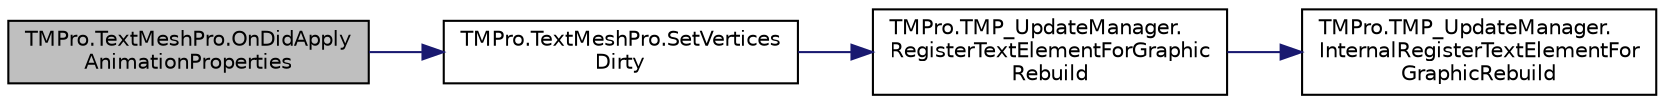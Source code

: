 digraph "TMPro.TextMeshPro.OnDidApplyAnimationProperties"
{
 // LATEX_PDF_SIZE
  edge [fontname="Helvetica",fontsize="10",labelfontname="Helvetica",labelfontsize="10"];
  node [fontname="Helvetica",fontsize="10",shape=record];
  rankdir="LR";
  Node1 [label="TMPro.TextMeshPro.OnDidApply\lAnimationProperties",height=0.2,width=0.4,color="black", fillcolor="grey75", style="filled", fontcolor="black",tooltip=" "];
  Node1 -> Node2 [color="midnightblue",fontsize="10",style="solid",fontname="Helvetica"];
  Node2 [label="TMPro.TextMeshPro.SetVertices\lDirty",height=0.2,width=0.4,color="black", fillcolor="white", style="filled",URL="$class_t_m_pro_1_1_text_mesh_pro.html#a8ca7b09fd7f2319069c84e72c0db0fa8",tooltip="Schedule rebuilding of the text geometry."];
  Node2 -> Node3 [color="midnightblue",fontsize="10",style="solid",fontname="Helvetica"];
  Node3 [label="TMPro.TMP_UpdateManager.\lRegisterTextElementForGraphic\lRebuild",height=0.2,width=0.4,color="black", fillcolor="white", style="filled",URL="$class_t_m_pro_1_1_t_m_p___update_manager.html#a110903981e6a8c00d95957b707cc3c99",tooltip="Function to register elements which require a layout rebuild."];
  Node3 -> Node4 [color="midnightblue",fontsize="10",style="solid",fontname="Helvetica"];
  Node4 [label="TMPro.TMP_UpdateManager.\lInternalRegisterTextElementFor\lGraphicRebuild",height=0.2,width=0.4,color="black", fillcolor="white", style="filled",URL="$class_t_m_pro_1_1_t_m_p___update_manager.html#a5121a0eb320fa45e8cf9cf2b9be73833",tooltip=" "];
}
